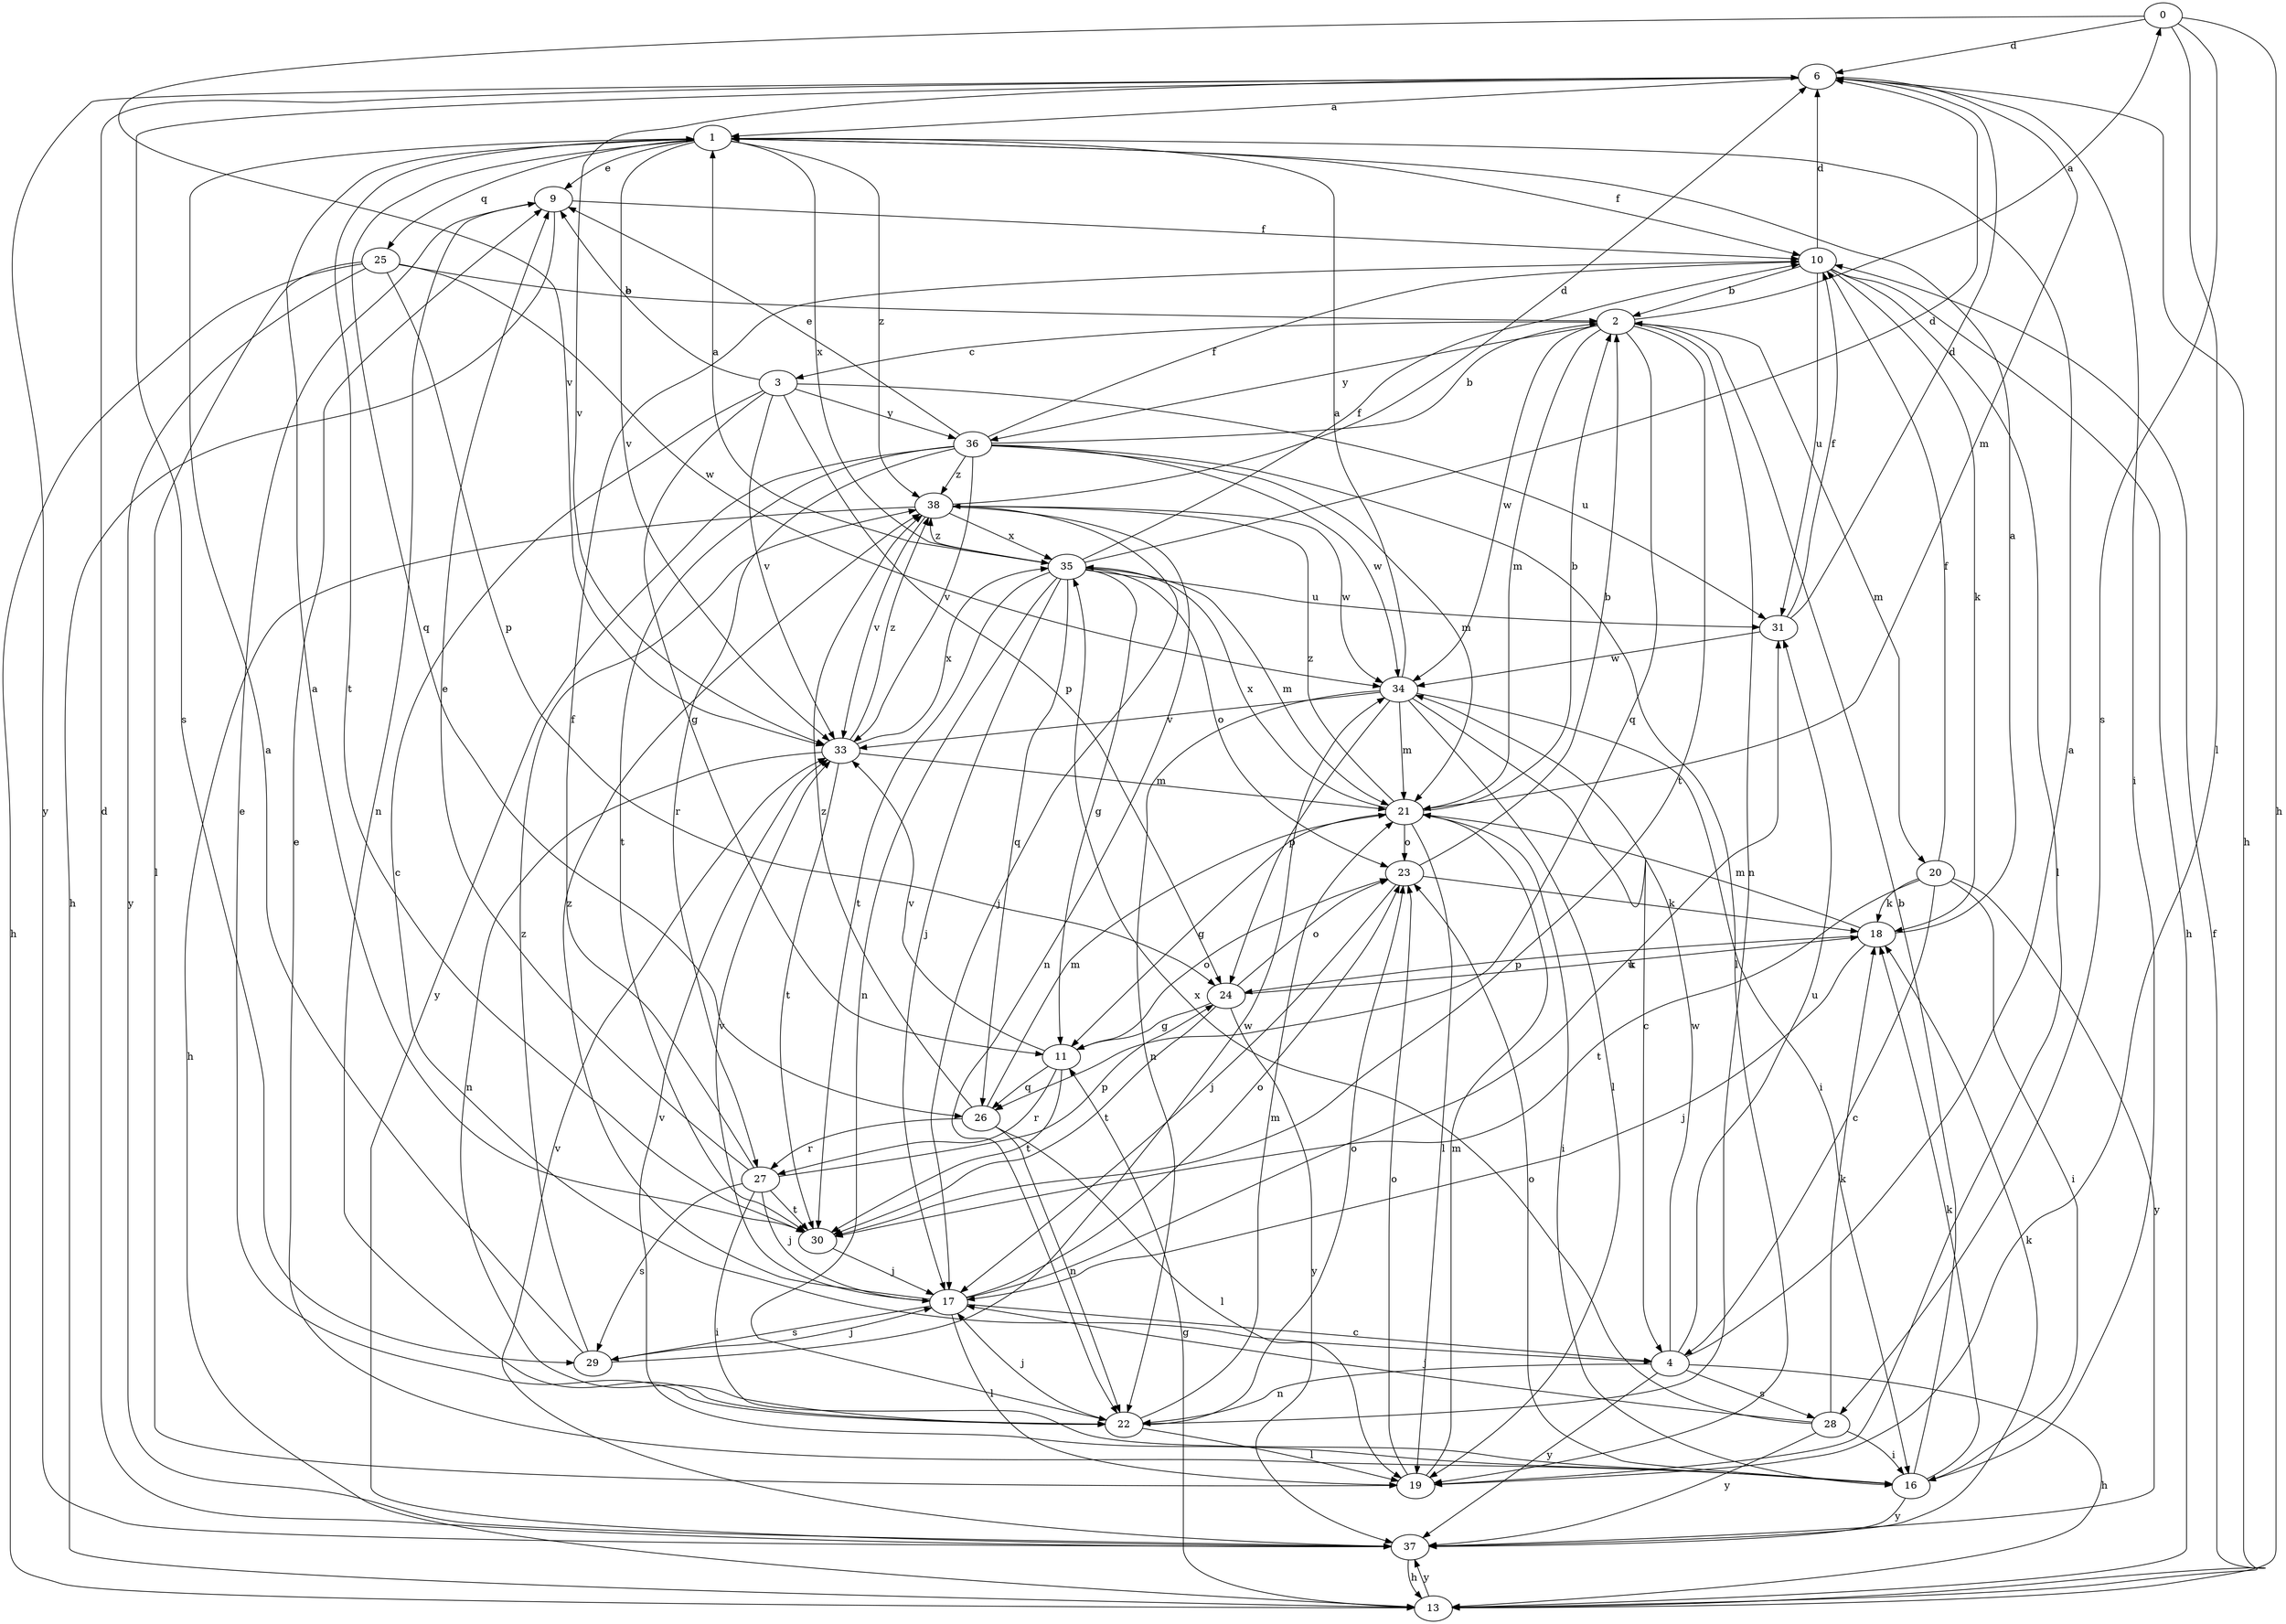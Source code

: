 strict digraph  {
0;
1;
2;
3;
4;
6;
9;
10;
11;
13;
16;
17;
18;
19;
20;
21;
22;
23;
24;
25;
26;
27;
28;
29;
30;
31;
33;
34;
35;
36;
37;
38;
0 -> 6  [label=d];
0 -> 13  [label=h];
0 -> 19  [label=l];
0 -> 28  [label=s];
0 -> 33  [label=v];
1 -> 9  [label=e];
1 -> 10  [label=f];
1 -> 25  [label=q];
1 -> 26  [label=q];
1 -> 30  [label=t];
1 -> 33  [label=v];
1 -> 35  [label=x];
1 -> 38  [label=z];
2 -> 0  [label=a];
2 -> 3  [label=c];
2 -> 20  [label=m];
2 -> 21  [label=m];
2 -> 22  [label=n];
2 -> 26  [label=q];
2 -> 30  [label=t];
2 -> 34  [label=w];
2 -> 36  [label=y];
3 -> 4  [label=c];
3 -> 9  [label=e];
3 -> 11  [label=g];
3 -> 24  [label=p];
3 -> 31  [label=u];
3 -> 33  [label=v];
3 -> 36  [label=y];
4 -> 1  [label=a];
4 -> 13  [label=h];
4 -> 22  [label=n];
4 -> 28  [label=s];
4 -> 31  [label=u];
4 -> 34  [label=w];
4 -> 37  [label=y];
6 -> 1  [label=a];
6 -> 13  [label=h];
6 -> 16  [label=i];
6 -> 21  [label=m];
6 -> 29  [label=s];
6 -> 33  [label=v];
6 -> 37  [label=y];
9 -> 10  [label=f];
9 -> 13  [label=h];
9 -> 22  [label=n];
10 -> 2  [label=b];
10 -> 6  [label=d];
10 -> 13  [label=h];
10 -> 18  [label=k];
10 -> 19  [label=l];
10 -> 31  [label=u];
11 -> 23  [label=o];
11 -> 26  [label=q];
11 -> 27  [label=r];
11 -> 30  [label=t];
11 -> 33  [label=v];
13 -> 10  [label=f];
13 -> 11  [label=g];
13 -> 37  [label=y];
16 -> 2  [label=b];
16 -> 9  [label=e];
16 -> 18  [label=k];
16 -> 23  [label=o];
16 -> 33  [label=v];
16 -> 37  [label=y];
17 -> 4  [label=c];
17 -> 19  [label=l];
17 -> 23  [label=o];
17 -> 29  [label=s];
17 -> 31  [label=u];
17 -> 33  [label=v];
17 -> 38  [label=z];
18 -> 1  [label=a];
18 -> 17  [label=j];
18 -> 21  [label=m];
18 -> 24  [label=p];
19 -> 21  [label=m];
19 -> 23  [label=o];
20 -> 4  [label=c];
20 -> 10  [label=f];
20 -> 16  [label=i];
20 -> 18  [label=k];
20 -> 30  [label=t];
20 -> 37  [label=y];
21 -> 2  [label=b];
21 -> 11  [label=g];
21 -> 16  [label=i];
21 -> 19  [label=l];
21 -> 23  [label=o];
21 -> 35  [label=x];
21 -> 38  [label=z];
22 -> 9  [label=e];
22 -> 17  [label=j];
22 -> 19  [label=l];
22 -> 21  [label=m];
22 -> 23  [label=o];
23 -> 2  [label=b];
23 -> 17  [label=j];
23 -> 18  [label=k];
24 -> 11  [label=g];
24 -> 18  [label=k];
24 -> 23  [label=o];
24 -> 30  [label=t];
24 -> 37  [label=y];
25 -> 2  [label=b];
25 -> 13  [label=h];
25 -> 19  [label=l];
25 -> 24  [label=p];
25 -> 34  [label=w];
25 -> 37  [label=y];
26 -> 19  [label=l];
26 -> 21  [label=m];
26 -> 22  [label=n];
26 -> 27  [label=r];
26 -> 38  [label=z];
27 -> 9  [label=e];
27 -> 10  [label=f];
27 -> 16  [label=i];
27 -> 17  [label=j];
27 -> 24  [label=p];
27 -> 29  [label=s];
27 -> 30  [label=t];
28 -> 16  [label=i];
28 -> 17  [label=j];
28 -> 18  [label=k];
28 -> 35  [label=x];
28 -> 37  [label=y];
29 -> 1  [label=a];
29 -> 17  [label=j];
29 -> 34  [label=w];
29 -> 38  [label=z];
30 -> 1  [label=a];
30 -> 17  [label=j];
31 -> 6  [label=d];
31 -> 10  [label=f];
31 -> 34  [label=w];
33 -> 21  [label=m];
33 -> 22  [label=n];
33 -> 30  [label=t];
33 -> 35  [label=x];
33 -> 38  [label=z];
34 -> 1  [label=a];
34 -> 4  [label=c];
34 -> 16  [label=i];
34 -> 19  [label=l];
34 -> 21  [label=m];
34 -> 22  [label=n];
34 -> 24  [label=p];
34 -> 33  [label=v];
35 -> 1  [label=a];
35 -> 6  [label=d];
35 -> 10  [label=f];
35 -> 11  [label=g];
35 -> 17  [label=j];
35 -> 21  [label=m];
35 -> 22  [label=n];
35 -> 23  [label=o];
35 -> 26  [label=q];
35 -> 30  [label=t];
35 -> 31  [label=u];
35 -> 38  [label=z];
36 -> 2  [label=b];
36 -> 9  [label=e];
36 -> 10  [label=f];
36 -> 19  [label=l];
36 -> 21  [label=m];
36 -> 27  [label=r];
36 -> 30  [label=t];
36 -> 33  [label=v];
36 -> 34  [label=w];
36 -> 37  [label=y];
36 -> 38  [label=z];
37 -> 6  [label=d];
37 -> 13  [label=h];
37 -> 18  [label=k];
37 -> 33  [label=v];
38 -> 6  [label=d];
38 -> 13  [label=h];
38 -> 17  [label=j];
38 -> 22  [label=n];
38 -> 33  [label=v];
38 -> 34  [label=w];
38 -> 35  [label=x];
}
